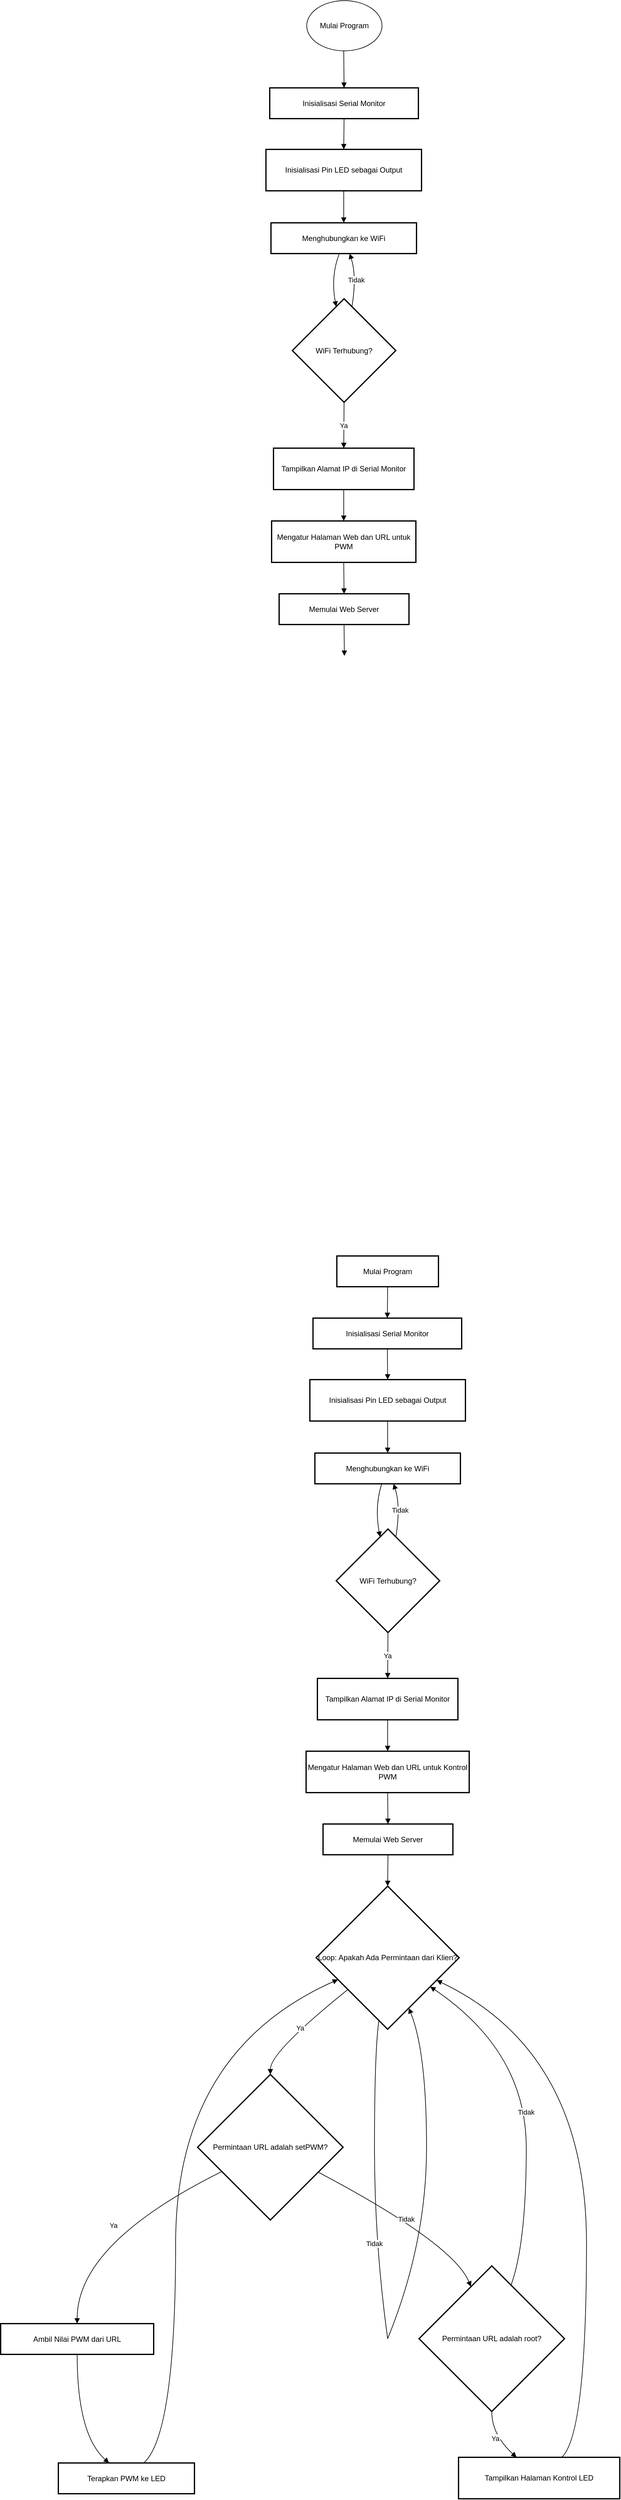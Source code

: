 <mxfile version="24.8.6">
  <diagram name="Page-1" id="nRmU-6TbAK197tIRDsQJ">
    <mxGraphModel dx="1134" dy="1749" grid="1" gridSize="10" guides="1" tooltips="1" connect="1" arrows="1" fold="1" page="1" pageScale="1" pageWidth="850" pageHeight="1100" math="0" shadow="0">
      <root>
        <mxCell id="0" />
        <mxCell id="1" parent="0" />
        <mxCell id="LS5sVyPK41t1iygKrSER-2" value="Inisialisasi Serial Monitor" style="whiteSpace=wrap;strokeWidth=2;" vertex="1" parent="1">
          <mxGeometry x="489" y="119" width="237" height="49" as="geometry" />
        </mxCell>
        <mxCell id="LS5sVyPK41t1iygKrSER-3" value="Inisialisasi Pin LED sebagai Output" style="whiteSpace=wrap;strokeWidth=2;" vertex="1" parent="1">
          <mxGeometry x="483" y="217" width="248" height="66" as="geometry" />
        </mxCell>
        <mxCell id="LS5sVyPK41t1iygKrSER-4" value="Menghubungkan ke WiFi" style="whiteSpace=wrap;strokeWidth=2;" vertex="1" parent="1">
          <mxGeometry x="491" y="334" width="232" height="49" as="geometry" />
        </mxCell>
        <mxCell id="LS5sVyPK41t1iygKrSER-5" value="WiFi Terhubung?" style="rhombus;strokeWidth=2;whiteSpace=wrap;" vertex="1" parent="1">
          <mxGeometry x="525" y="455" width="165" height="165" as="geometry" />
        </mxCell>
        <mxCell id="LS5sVyPK41t1iygKrSER-6" value="Tampilkan Alamat IP di Serial Monitor" style="whiteSpace=wrap;strokeWidth=2;" vertex="1" parent="1">
          <mxGeometry x="495" y="693" width="224" height="66" as="geometry" />
        </mxCell>
        <mxCell id="LS5sVyPK41t1iygKrSER-7" value="Mengatur Halaman Web dan URL untuk PWM" style="whiteSpace=wrap;strokeWidth=2;" vertex="1" parent="1">
          <mxGeometry x="492" y="809" width="230" height="66" as="geometry" />
        </mxCell>
        <mxCell id="LS5sVyPK41t1iygKrSER-8" value="Memulai Web Server" style="whiteSpace=wrap;strokeWidth=2;" vertex="1" parent="1">
          <mxGeometry x="504" y="925" width="207" height="49" as="geometry" />
        </mxCell>
        <mxCell id="LS5sVyPK41t1iygKrSER-17" value="" style="curved=1;startArrow=none;endArrow=block;exitX=0.5;exitY=0.99;entryX=0.5;entryY=-0.01;rounded=0;" edge="1" parent="1" target="LS5sVyPK41t1iygKrSER-2">
          <mxGeometry relative="1" as="geometry">
            <Array as="points" />
            <mxPoint x="607" y="59" as="sourcePoint" />
          </mxGeometry>
        </mxCell>
        <mxCell id="LS5sVyPK41t1iygKrSER-18" value="" style="curved=1;startArrow=none;endArrow=block;exitX=0.5;exitY=0.99;entryX=0.5;entryY=0.01;rounded=0;" edge="1" parent="1" source="LS5sVyPK41t1iygKrSER-2" target="LS5sVyPK41t1iygKrSER-3">
          <mxGeometry relative="1" as="geometry">
            <Array as="points" />
          </mxGeometry>
        </mxCell>
        <mxCell id="LS5sVyPK41t1iygKrSER-19" value="" style="curved=1;startArrow=none;endArrow=block;exitX=0.5;exitY=1.01;entryX=0.5;entryY=-0.01;rounded=0;" edge="1" parent="1" source="LS5sVyPK41t1iygKrSER-3" target="LS5sVyPK41t1iygKrSER-4">
          <mxGeometry relative="1" as="geometry">
            <Array as="points" />
          </mxGeometry>
        </mxCell>
        <mxCell id="LS5sVyPK41t1iygKrSER-20" value="" style="curved=1;startArrow=none;endArrow=block;exitX=0.47;exitY=0.99;entryX=0.41;entryY=0;rounded=0;" edge="1" parent="1" source="LS5sVyPK41t1iygKrSER-4" target="LS5sVyPK41t1iygKrSER-5">
          <mxGeometry relative="1" as="geometry">
            <Array as="points">
              <mxPoint x="586" y="419" />
            </Array>
          </mxGeometry>
        </mxCell>
        <mxCell id="LS5sVyPK41t1iygKrSER-21" value="Tidak" style="curved=1;startArrow=none;endArrow=block;exitX=0.59;exitY=0;entryX=0.54;entryY=0.99;rounded=0;" edge="1" parent="1" source="LS5sVyPK41t1iygKrSER-5" target="LS5sVyPK41t1iygKrSER-4">
          <mxGeometry relative="1" as="geometry">
            <Array as="points">
              <mxPoint x="628" y="419" />
            </Array>
          </mxGeometry>
        </mxCell>
        <mxCell id="LS5sVyPK41t1iygKrSER-22" value="Ya" style="curved=1;startArrow=none;endArrow=block;exitX=0.5;exitY=1;entryX=0.5;entryY=-0.01;rounded=0;" edge="1" parent="1" source="LS5sVyPK41t1iygKrSER-5" target="LS5sVyPK41t1iygKrSER-6">
          <mxGeometry relative="1" as="geometry">
            <Array as="points" />
          </mxGeometry>
        </mxCell>
        <mxCell id="LS5sVyPK41t1iygKrSER-23" value="" style="curved=1;startArrow=none;endArrow=block;exitX=0.5;exitY=1;entryX=0.5;entryY=0;rounded=0;" edge="1" parent="1" source="LS5sVyPK41t1iygKrSER-6" target="LS5sVyPK41t1iygKrSER-7">
          <mxGeometry relative="1" as="geometry">
            <Array as="points" />
          </mxGeometry>
        </mxCell>
        <mxCell id="LS5sVyPK41t1iygKrSER-24" value="" style="curved=1;startArrow=none;endArrow=block;exitX=0.5;exitY=1;entryX=0.5;entryY=0;rounded=0;" edge="1" parent="1" source="LS5sVyPK41t1iygKrSER-7" target="LS5sVyPK41t1iygKrSER-8">
          <mxGeometry relative="1" as="geometry">
            <Array as="points" />
          </mxGeometry>
        </mxCell>
        <mxCell id="LS5sVyPK41t1iygKrSER-25" value="" style="curved=1;startArrow=none;endArrow=block;exitX=0.5;exitY=1;entryX=0.5;entryY=0;rounded=0;" edge="1" parent="1" source="LS5sVyPK41t1iygKrSER-8">
          <mxGeometry relative="1" as="geometry">
            <Array as="points" />
            <mxPoint x="608" y="1024" as="targetPoint" />
          </mxGeometry>
        </mxCell>
        <mxCell id="LS5sVyPK41t1iygKrSER-38" value="Mulai Program" style="ellipse;whiteSpace=wrap;html=1;" vertex="1" parent="1">
          <mxGeometry x="548" y="-20" width="120" height="80" as="geometry" />
        </mxCell>
        <mxCell id="LS5sVyPK41t1iygKrSER-39" value="Mulai Program" style="whiteSpace=wrap;strokeWidth=2;" vertex="1" parent="1">
          <mxGeometry x="596" y="1980" width="162" height="49" as="geometry" />
        </mxCell>
        <mxCell id="LS5sVyPK41t1iygKrSER-40" value="Inisialisasi Serial Monitor" style="whiteSpace=wrap;strokeWidth=2;" vertex="1" parent="1">
          <mxGeometry x="558" y="2079" width="237" height="49" as="geometry" />
        </mxCell>
        <mxCell id="LS5sVyPK41t1iygKrSER-41" value="Inisialisasi Pin LED sebagai Output" style="whiteSpace=wrap;strokeWidth=2;" vertex="1" parent="1">
          <mxGeometry x="553" y="2177" width="248" height="66" as="geometry" />
        </mxCell>
        <mxCell id="LS5sVyPK41t1iygKrSER-42" value="Menghubungkan ke WiFi" style="whiteSpace=wrap;strokeWidth=2;" vertex="1" parent="1">
          <mxGeometry x="561" y="2294" width="232" height="49" as="geometry" />
        </mxCell>
        <mxCell id="LS5sVyPK41t1iygKrSER-43" value="WiFi Terhubung?" style="rhombus;strokeWidth=2;whiteSpace=wrap;" vertex="1" parent="1">
          <mxGeometry x="595" y="2415" width="165" height="165" as="geometry" />
        </mxCell>
        <mxCell id="LS5sVyPK41t1iygKrSER-44" value="Tampilkan Alamat IP di Serial Monitor" style="whiteSpace=wrap;strokeWidth=2;" vertex="1" parent="1">
          <mxGeometry x="565" y="2653" width="224" height="66" as="geometry" />
        </mxCell>
        <mxCell id="LS5sVyPK41t1iygKrSER-45" value="Mengatur Halaman Web dan URL untuk Kontrol PWM" style="whiteSpace=wrap;strokeWidth=2;" vertex="1" parent="1">
          <mxGeometry x="547" y="2769" width="260" height="66" as="geometry" />
        </mxCell>
        <mxCell id="LS5sVyPK41t1iygKrSER-46" value="Memulai Web Server" style="whiteSpace=wrap;strokeWidth=2;" vertex="1" parent="1">
          <mxGeometry x="574" y="2885" width="207" height="49" as="geometry" />
        </mxCell>
        <mxCell id="LS5sVyPK41t1iygKrSER-47" value="Loop: Apakah Ada Permintaan dari Klien?" style="rhombus;strokeWidth=2;whiteSpace=wrap;" vertex="1" parent="1">
          <mxGeometry x="563" y="2984" width="228" height="228" as="geometry" />
        </mxCell>
        <mxCell id="LS5sVyPK41t1iygKrSER-48" value="Permintaan URL adalah setPWM?" style="rhombus;strokeWidth=2;whiteSpace=wrap;" vertex="1" parent="1">
          <mxGeometry x="374" y="3284" width="232" height="232" as="geometry" />
        </mxCell>
        <mxCell id="LS5sVyPK41t1iygKrSER-49" value="Ambil Nilai PWM dari URL" style="whiteSpace=wrap;strokeWidth=2;" vertex="1" parent="1">
          <mxGeometry x="60" y="3681" width="244" height="49" as="geometry" />
        </mxCell>
        <mxCell id="LS5sVyPK41t1iygKrSER-50" value="Terapkan PWM ke LED" style="whiteSpace=wrap;strokeWidth=2;" vertex="1" parent="1">
          <mxGeometry x="152" y="3903" width="217" height="49" as="geometry" />
        </mxCell>
        <mxCell id="LS5sVyPK41t1iygKrSER-51" value="Permintaan URL adalah root?" style="rhombus;strokeWidth=2;whiteSpace=wrap;" vertex="1" parent="1">
          <mxGeometry x="727" y="3589" width="232" height="232" as="geometry" />
        </mxCell>
        <mxCell id="LS5sVyPK41t1iygKrSER-52" value="Tampilkan Halaman Kontrol LED" style="whiteSpace=wrap;strokeWidth=2;" vertex="1" parent="1">
          <mxGeometry x="790" y="3894" width="257" height="66" as="geometry" />
        </mxCell>
        <mxCell id="LS5sVyPK41t1iygKrSER-53" value="" style="whiteSpace=wrap;strokeWidth=2;" vertex="1" parent="1">
          <mxGeometry x="656" y="3400" as="geometry" />
        </mxCell>
        <mxCell id="LS5sVyPK41t1iygKrSER-54" value="" style="whiteSpace=wrap;strokeWidth=2;" vertex="1" parent="1">
          <mxGeometry x="677" y="3705" as="geometry" />
        </mxCell>
        <mxCell id="LS5sVyPK41t1iygKrSER-55" value="" style="curved=1;startArrow=none;endArrow=block;exitX=0.5;exitY=0.99;entryX=0.5;entryY=-0.01;rounded=0;" edge="1" parent="1" source="LS5sVyPK41t1iygKrSER-39" target="LS5sVyPK41t1iygKrSER-40">
          <mxGeometry relative="1" as="geometry">
            <Array as="points" />
          </mxGeometry>
        </mxCell>
        <mxCell id="LS5sVyPK41t1iygKrSER-56" value="" style="curved=1;startArrow=none;endArrow=block;exitX=0.5;exitY=0.99;entryX=0.5;entryY=0.01;rounded=0;" edge="1" parent="1" source="LS5sVyPK41t1iygKrSER-40" target="LS5sVyPK41t1iygKrSER-41">
          <mxGeometry relative="1" as="geometry">
            <Array as="points" />
          </mxGeometry>
        </mxCell>
        <mxCell id="LS5sVyPK41t1iygKrSER-57" value="" style="curved=1;startArrow=none;endArrow=block;exitX=0.5;exitY=1.01;entryX=0.5;entryY=-0.01;rounded=0;" edge="1" parent="1" source="LS5sVyPK41t1iygKrSER-41" target="LS5sVyPK41t1iygKrSER-42">
          <mxGeometry relative="1" as="geometry">
            <Array as="points" />
          </mxGeometry>
        </mxCell>
        <mxCell id="LS5sVyPK41t1iygKrSER-58" value="" style="curved=1;startArrow=none;endArrow=block;exitX=0.46;exitY=0.99;entryX=0.41;entryY=0;rounded=0;" edge="1" parent="1" source="LS5sVyPK41t1iygKrSER-42" target="LS5sVyPK41t1iygKrSER-43">
          <mxGeometry relative="1" as="geometry">
            <Array as="points">
              <mxPoint x="656" y="2379" />
            </Array>
          </mxGeometry>
        </mxCell>
        <mxCell id="LS5sVyPK41t1iygKrSER-59" value="Tidak" style="curved=1;startArrow=none;endArrow=block;exitX=0.59;exitY=0;entryX=0.54;entryY=0.99;rounded=0;" edge="1" parent="1" source="LS5sVyPK41t1iygKrSER-43" target="LS5sVyPK41t1iygKrSER-42">
          <mxGeometry relative="1" as="geometry">
            <Array as="points">
              <mxPoint x="698" y="2379" />
            </Array>
          </mxGeometry>
        </mxCell>
        <mxCell id="LS5sVyPK41t1iygKrSER-60" value="Ya" style="curved=1;startArrow=none;endArrow=block;exitX=0.5;exitY=1;entryX=0.5;entryY=-0.01;rounded=0;" edge="1" parent="1" source="LS5sVyPK41t1iygKrSER-43" target="LS5sVyPK41t1iygKrSER-44">
          <mxGeometry relative="1" as="geometry">
            <Array as="points" />
          </mxGeometry>
        </mxCell>
        <mxCell id="LS5sVyPK41t1iygKrSER-61" value="" style="curved=1;startArrow=none;endArrow=block;exitX=0.5;exitY=1;entryX=0.5;entryY=0;rounded=0;" edge="1" parent="1" source="LS5sVyPK41t1iygKrSER-44" target="LS5sVyPK41t1iygKrSER-45">
          <mxGeometry relative="1" as="geometry">
            <Array as="points" />
          </mxGeometry>
        </mxCell>
        <mxCell id="LS5sVyPK41t1iygKrSER-62" value="" style="curved=1;startArrow=none;endArrow=block;exitX=0.5;exitY=1;entryX=0.5;entryY=0;rounded=0;" edge="1" parent="1" source="LS5sVyPK41t1iygKrSER-45" target="LS5sVyPK41t1iygKrSER-46">
          <mxGeometry relative="1" as="geometry">
            <Array as="points" />
          </mxGeometry>
        </mxCell>
        <mxCell id="LS5sVyPK41t1iygKrSER-63" value="" style="curved=1;startArrow=none;endArrow=block;exitX=0.5;exitY=1;entryX=0.5;entryY=0;rounded=0;" edge="1" parent="1" source="LS5sVyPK41t1iygKrSER-46" target="LS5sVyPK41t1iygKrSER-47">
          <mxGeometry relative="1" as="geometry">
            <Array as="points" />
          </mxGeometry>
        </mxCell>
        <mxCell id="LS5sVyPK41t1iygKrSER-64" value="" style="curved=1;startArrow=none;endArrow=none;exitX=0.43;exitY=1;entryX=Infinity;entryY=Infinity;rounded=0;" edge="1" parent="1" source="LS5sVyPK41t1iygKrSER-47" target="LS5sVyPK41t1iygKrSER-53">
          <mxGeometry relative="1" as="geometry">
            <Array as="points">
              <mxPoint x="656" y="3248" />
            </Array>
          </mxGeometry>
        </mxCell>
        <mxCell id="LS5sVyPK41t1iygKrSER-65" value="Tidak" style="curved=1;startArrow=none;endArrow=none;exitX=Infinity;exitY=Infinity;entryX=Infinity;entryY=Infinity;rounded=0;" edge="1" parent="1" source="LS5sVyPK41t1iygKrSER-53" target="LS5sVyPK41t1iygKrSER-54">
          <mxGeometry relative="1" as="geometry">
            <Array as="points">
              <mxPoint x="656" y="3553" />
            </Array>
          </mxGeometry>
        </mxCell>
        <mxCell id="LS5sVyPK41t1iygKrSER-66" value="" style="curved=1;startArrow=none;endArrow=block;exitX=Infinity;exitY=Infinity;entryX=0.71;entryY=1;rounded=0;" edge="1" parent="1" source="LS5sVyPK41t1iygKrSER-54" target="LS5sVyPK41t1iygKrSER-47">
          <mxGeometry relative="1" as="geometry">
            <Array as="points">
              <mxPoint x="739" y="3553" />
              <mxPoint x="739" y="3248" />
            </Array>
          </mxGeometry>
        </mxCell>
        <mxCell id="LS5sVyPK41t1iygKrSER-67" value="Ya" style="curved=1;startArrow=none;endArrow=block;exitX=0;exitY=0.9;entryX=0.5;entryY=0;rounded=0;" edge="1" parent="1" source="LS5sVyPK41t1iygKrSER-47" target="LS5sVyPK41t1iygKrSER-48">
          <mxGeometry relative="1" as="geometry">
            <Array as="points">
              <mxPoint x="490" y="3248" />
            </Array>
          </mxGeometry>
        </mxCell>
        <mxCell id="LS5sVyPK41t1iygKrSER-68" value="Ya" style="curved=1;startArrow=none;endArrow=block;exitX=0;exitY=0.75;entryX=0.5;entryY=0;rounded=0;" edge="1" parent="1" source="LS5sVyPK41t1iygKrSER-48" target="LS5sVyPK41t1iygKrSER-49">
          <mxGeometry relative="1" as="geometry">
            <Array as="points">
              <mxPoint x="182" y="3553" />
            </Array>
          </mxGeometry>
        </mxCell>
        <mxCell id="LS5sVyPK41t1iygKrSER-69" value="" style="curved=1;startArrow=none;endArrow=block;exitX=0.5;exitY=0.99;entryX=0.37;entryY=-0.01;rounded=0;" edge="1" parent="1" source="LS5sVyPK41t1iygKrSER-49" target="LS5sVyPK41t1iygKrSER-50">
          <mxGeometry relative="1" as="geometry">
            <Array as="points">
              <mxPoint x="182" y="3858" />
            </Array>
          </mxGeometry>
        </mxCell>
        <mxCell id="LS5sVyPK41t1iygKrSER-70" value="" style="curved=1;startArrow=none;endArrow=block;exitX=0.63;exitY=-0.01;entryX=0;entryY=0.72;rounded=0;" edge="1" parent="1" source="LS5sVyPK41t1iygKrSER-50" target="LS5sVyPK41t1iygKrSER-47">
          <mxGeometry relative="1" as="geometry">
            <Array as="points">
              <mxPoint x="339" y="3858" />
              <mxPoint x="339" y="3248" />
            </Array>
          </mxGeometry>
        </mxCell>
        <mxCell id="LS5sVyPK41t1iygKrSER-71" value="Tidak" style="curved=1;startArrow=none;endArrow=block;exitX=1;exitY=0.76;entryX=0.3;entryY=0;rounded=0;" edge="1" parent="1" source="LS5sVyPK41t1iygKrSER-48" target="LS5sVyPK41t1iygKrSER-51">
          <mxGeometry relative="1" as="geometry">
            <Array as="points">
              <mxPoint x="781" y="3553" />
            </Array>
          </mxGeometry>
        </mxCell>
        <mxCell id="LS5sVyPK41t1iygKrSER-72" value="Ya" style="curved=1;startArrow=none;endArrow=block;exitX=0.5;exitY=1;entryX=0.36;entryY=0;rounded=0;" edge="1" parent="1" source="LS5sVyPK41t1iygKrSER-51" target="LS5sVyPK41t1iygKrSER-52">
          <mxGeometry relative="1" as="geometry">
            <Array as="points">
              <mxPoint x="843" y="3858" />
            </Array>
          </mxGeometry>
        </mxCell>
        <mxCell id="LS5sVyPK41t1iygKrSER-73" value="" style="curved=1;startArrow=none;endArrow=block;exitX=0.64;exitY=0;entryX=1;entryY=0.73;rounded=0;" edge="1" parent="1" source="LS5sVyPK41t1iygKrSER-52" target="LS5sVyPK41t1iygKrSER-47">
          <mxGeometry relative="1" as="geometry">
            <Array as="points">
              <mxPoint x="994" y="3858" />
              <mxPoint x="994" y="3248" />
            </Array>
          </mxGeometry>
        </mxCell>
        <mxCell id="LS5sVyPK41t1iygKrSER-74" value="Tidak" style="curved=1;startArrow=none;endArrow=block;exitX=0.68;exitY=0;entryX=1;entryY=0.84;rounded=0;" edge="1" parent="1" source="LS5sVyPK41t1iygKrSER-51" target="LS5sVyPK41t1iygKrSER-47">
          <mxGeometry relative="1" as="geometry">
            <Array as="points">
              <mxPoint x="898" y="3553" />
              <mxPoint x="898" y="3248" />
            </Array>
          </mxGeometry>
        </mxCell>
      </root>
    </mxGraphModel>
  </diagram>
</mxfile>
